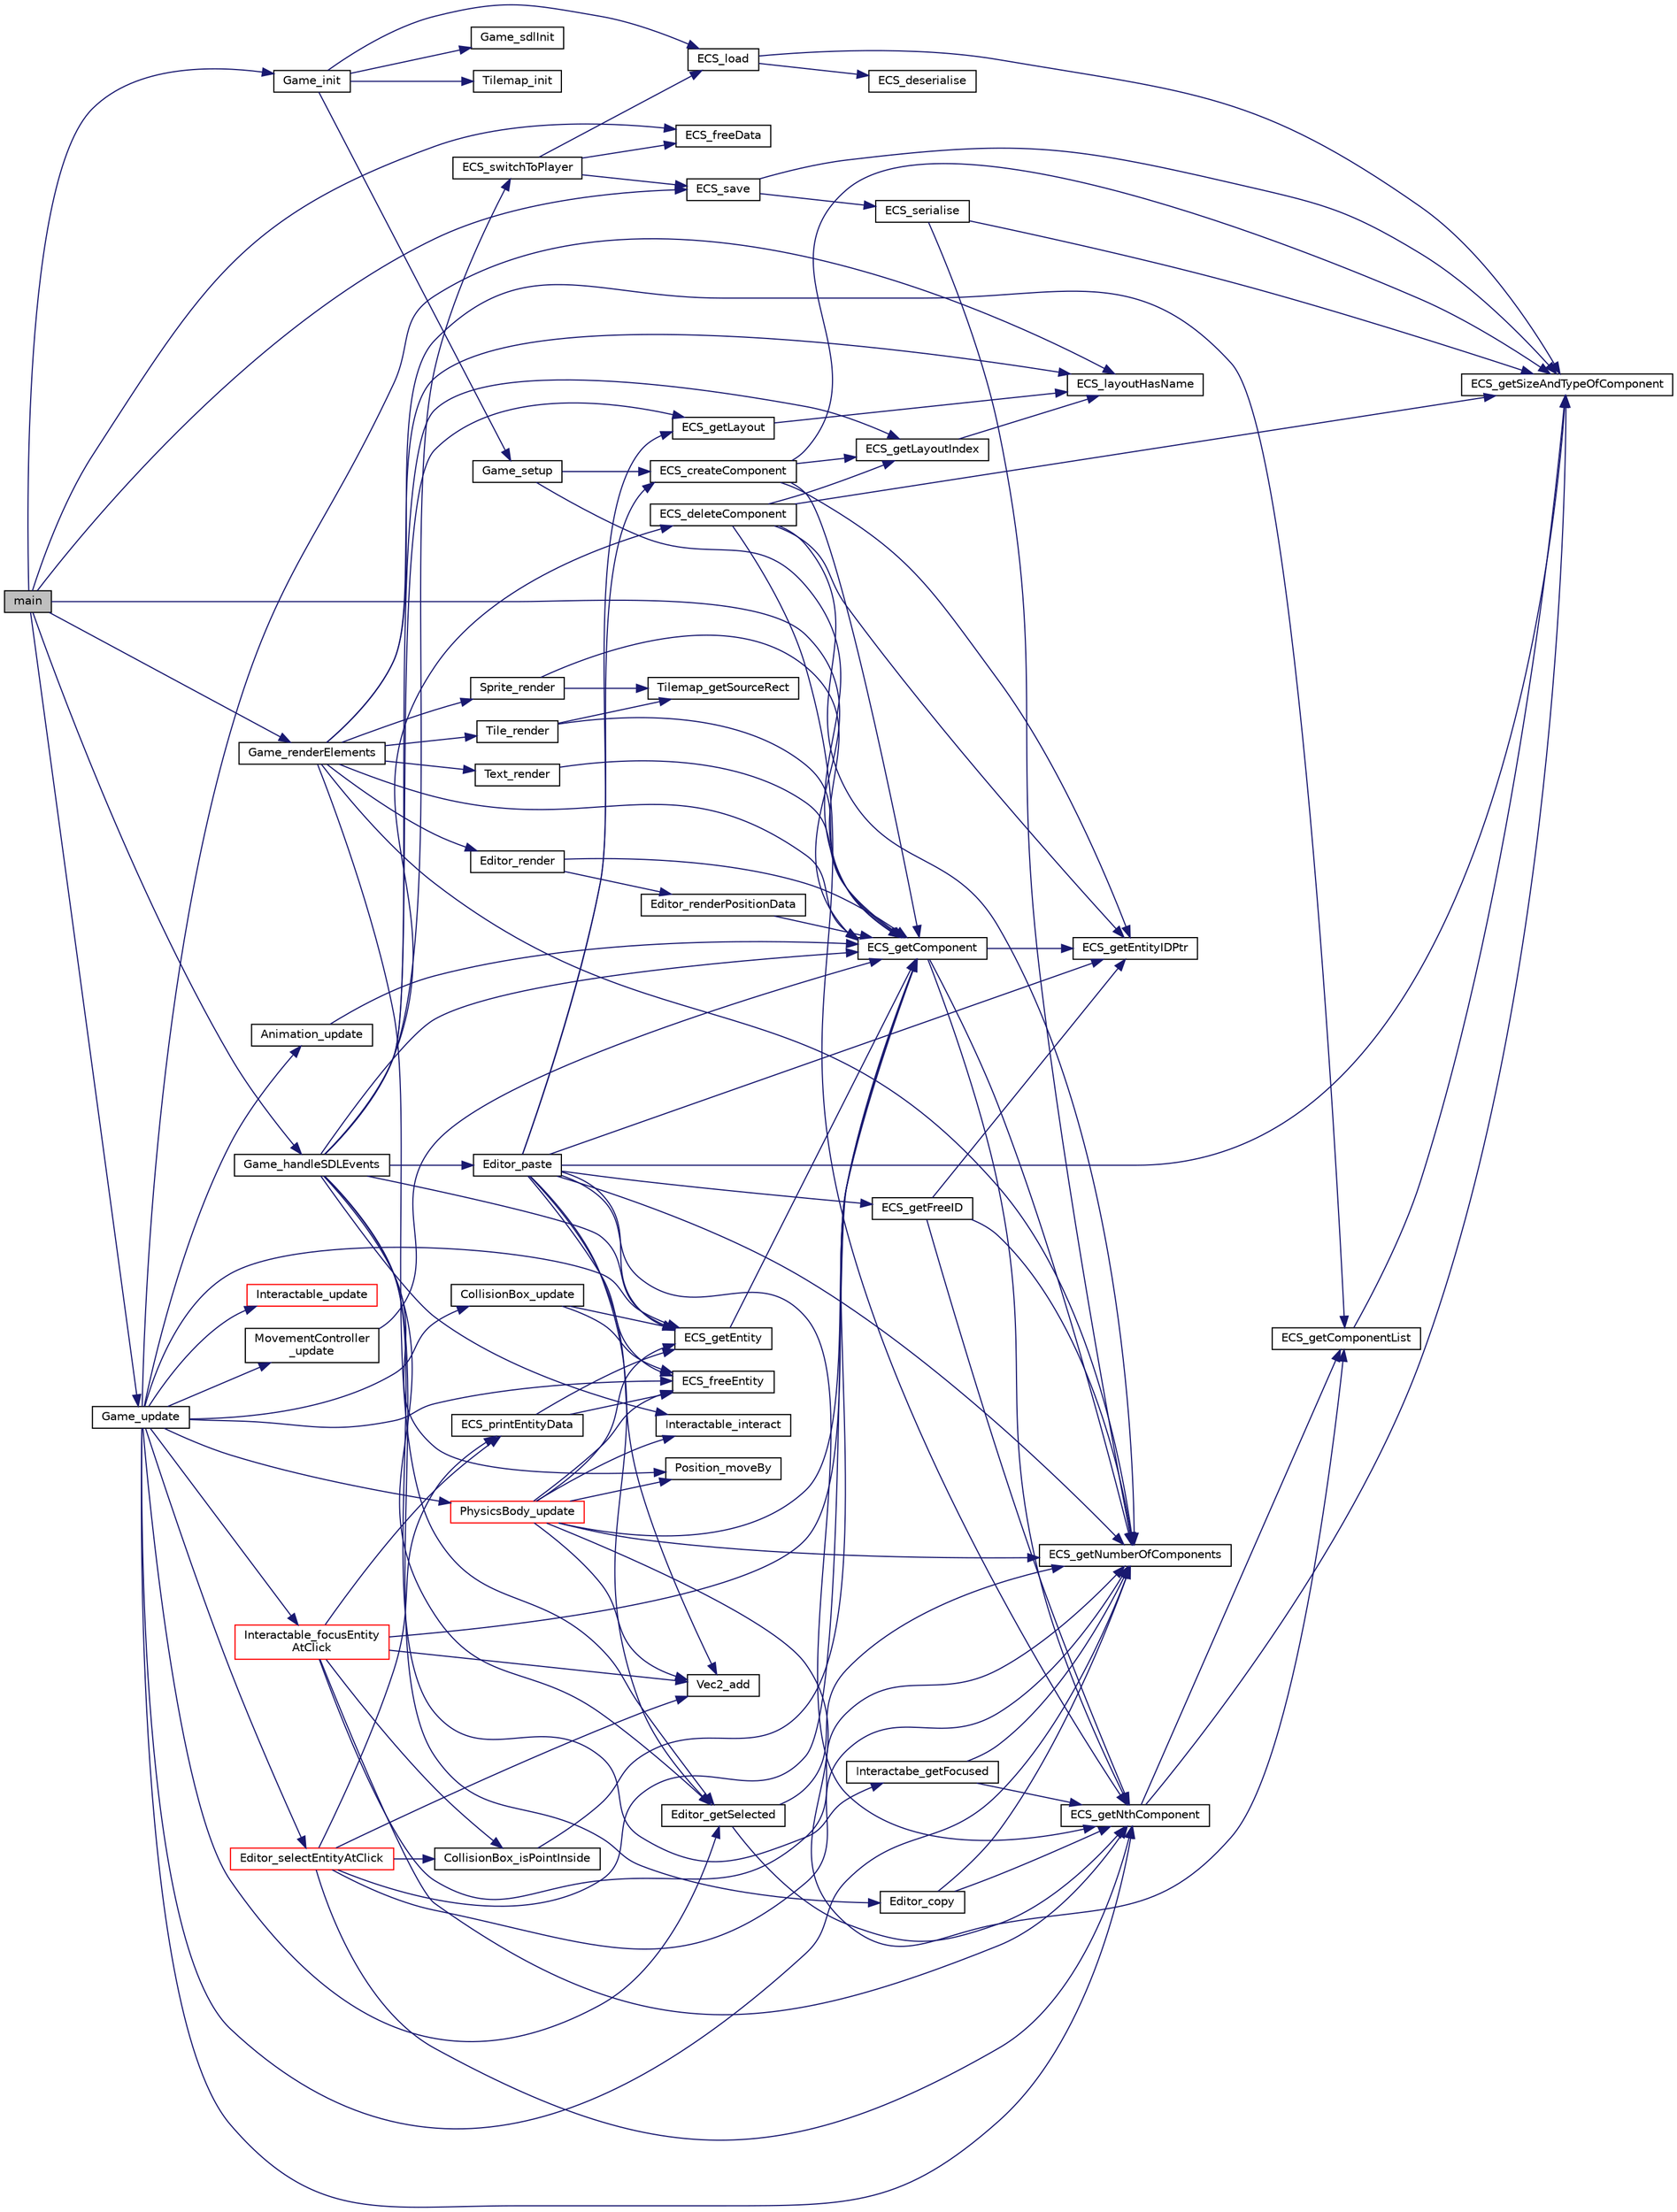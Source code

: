 digraph "main"
{
 // LATEX_PDF_SIZE
  edge [fontname="Helvetica",fontsize="10",labelfontname="Helvetica",labelfontsize="10"];
  node [fontname="Helvetica",fontsize="10",shape=record];
  rankdir="LR";
  Node1 [label="main",height=0.2,width=0.4,color="black", fillcolor="grey75", style="filled", fontcolor="black",tooltip=" "];
  Node1 -> Node2 [color="midnightblue",fontsize="10",style="solid"];
  Node2 [label="ECS_freeData",height=0.2,width=0.4,color="black", fillcolor="white", style="filled",URL="$_e_c_s_8c.html#aab928d07e976d5615c2efaa075f70358",tooltip=" "];
  Node1 -> Node3 [color="midnightblue",fontsize="10",style="solid"];
  Node3 [label="ECS_getComponent",height=0.2,width=0.4,color="black", fillcolor="white", style="filled",URL="$_e_c_s_8c.html#aed416a426c4e471a5203374cf03ea86f",tooltip=" "];
  Node3 -> Node4 [color="midnightblue",fontsize="10",style="solid"];
  Node4 [label="ECS_getEntityIDPtr",height=0.2,width=0.4,color="black", fillcolor="white", style="filled",URL="$_e_c_s_8c.html#aca802be6fd112425bb560ef0272c99d8",tooltip=" "];
  Node3 -> Node5 [color="midnightblue",fontsize="10",style="solid"];
  Node5 [label="ECS_getNthComponent",height=0.2,width=0.4,color="black", fillcolor="white", style="filled",URL="$_e_c_s_8c.html#a502db47e783a46764a323c04c4a4f42c",tooltip=" "];
  Node5 -> Node6 [color="midnightblue",fontsize="10",style="solid"];
  Node6 [label="ECS_getComponentList",height=0.2,width=0.4,color="black", fillcolor="white", style="filled",URL="$_e_c_s_8c.html#a7d1878011294407e746f9c5300cde210",tooltip=" "];
  Node6 -> Node7 [color="midnightblue",fontsize="10",style="solid"];
  Node7 [label="ECS_getSizeAndTypeOfComponent",height=0.2,width=0.4,color="black", fillcolor="white", style="filled",URL="$_e_c_s_8c.html#abbd0af0b96da7d9033e545d9204fd371",tooltip=" "];
  Node5 -> Node7 [color="midnightblue",fontsize="10",style="solid"];
  Node3 -> Node8 [color="midnightblue",fontsize="10",style="solid"];
  Node8 [label="ECS_getNumberOfComponents",height=0.2,width=0.4,color="black", fillcolor="white", style="filled",URL="$_e_c_s_8c.html#a631bfc25a33ae6773eb9173dc568b138",tooltip=" "];
  Node1 -> Node9 [color="midnightblue",fontsize="10",style="solid"];
  Node9 [label="ECS_save",height=0.2,width=0.4,color="black", fillcolor="white", style="filled",URL="$_e_c_s_8c.html#abc5bc356c810020e1b30c1ec0c1f3f81",tooltip=" "];
  Node9 -> Node7 [color="midnightblue",fontsize="10",style="solid"];
  Node9 -> Node10 [color="midnightblue",fontsize="10",style="solid"];
  Node10 [label="ECS_serialise",height=0.2,width=0.4,color="black", fillcolor="white", style="filled",URL="$_e_c_s_8c.html#a386edcab0e6d608a0f490d1db71f9bc2",tooltip=" "];
  Node10 -> Node8 [color="midnightblue",fontsize="10",style="solid"];
  Node10 -> Node7 [color="midnightblue",fontsize="10",style="solid"];
  Node1 -> Node11 [color="midnightblue",fontsize="10",style="solid"];
  Node11 [label="Game_handleSDLEvents",height=0.2,width=0.4,color="black", fillcolor="white", style="filled",URL="$_game_8c.html#a9911473d14630a4538712be4c4ae08ef",tooltip=" "];
  Node11 -> Node12 [color="midnightblue",fontsize="10",style="solid"];
  Node12 [label="ECS_deleteComponent",height=0.2,width=0.4,color="black", fillcolor="white", style="filled",URL="$_e_c_s_8c.html#a38a6c171b970fed9827c6240571685c4",tooltip=" "];
  Node12 -> Node4 [color="midnightblue",fontsize="10",style="solid"];
  Node12 -> Node13 [color="midnightblue",fontsize="10",style="solid"];
  Node13 [label="ECS_getLayoutIndex",height=0.2,width=0.4,color="black", fillcolor="white", style="filled",URL="$_e_c_s_8c.html#a2454dee07d22915509a6dc18c1c7bfec",tooltip=" "];
  Node13 -> Node14 [color="midnightblue",fontsize="10",style="solid"];
  Node14 [label="ECS_layoutHasName",height=0.2,width=0.4,color="black", fillcolor="white", style="filled",URL="$_e_c_s_8c.html#aa0d4c1f274b10e4362d1d2425f8b661c",tooltip=" "];
  Node12 -> Node5 [color="midnightblue",fontsize="10",style="solid"];
  Node12 -> Node8 [color="midnightblue",fontsize="10",style="solid"];
  Node12 -> Node7 [color="midnightblue",fontsize="10",style="solid"];
  Node11 -> Node3 [color="midnightblue",fontsize="10",style="solid"];
  Node11 -> Node15 [color="midnightblue",fontsize="10",style="solid"];
  Node15 [label="ECS_getEntity",height=0.2,width=0.4,color="black", fillcolor="white", style="filled",URL="$_e_c_s_8c.html#a9c56e4a452bdea39ebee813646ecee83",tooltip=" "];
  Node15 -> Node3 [color="midnightblue",fontsize="10",style="solid"];
  Node11 -> Node16 [color="midnightblue",fontsize="10",style="solid"];
  Node16 [label="ECS_getLayout",height=0.2,width=0.4,color="black", fillcolor="white", style="filled",URL="$_e_c_s_8c.html#aec9590b537bc4cf1a37081c789b61969",tooltip=" "];
  Node16 -> Node14 [color="midnightblue",fontsize="10",style="solid"];
  Node11 -> Node13 [color="midnightblue",fontsize="10",style="solid"];
  Node11 -> Node17 [color="midnightblue",fontsize="10",style="solid"];
  Node17 [label="ECS_switchToPlayer",height=0.2,width=0.4,color="black", fillcolor="white", style="filled",URL="$_e_c_s_8c.html#a5ee7baf92e594c3c0a1c2cb0170df127",tooltip=" "];
  Node17 -> Node2 [color="midnightblue",fontsize="10",style="solid"];
  Node17 -> Node18 [color="midnightblue",fontsize="10",style="solid"];
  Node18 [label="ECS_load",height=0.2,width=0.4,color="black", fillcolor="white", style="filled",URL="$_e_c_s_8c.html#ab76a7717f7bc3824825a511588c577c6",tooltip=" "];
  Node18 -> Node19 [color="midnightblue",fontsize="10",style="solid"];
  Node19 [label="ECS_deserialise",height=0.2,width=0.4,color="black", fillcolor="white", style="filled",URL="$_e_c_s_8c.html#a19541577aec48c0861e5933c6e665c6d",tooltip=" "];
  Node18 -> Node7 [color="midnightblue",fontsize="10",style="solid"];
  Node17 -> Node9 [color="midnightblue",fontsize="10",style="solid"];
  Node11 -> Node20 [color="midnightblue",fontsize="10",style="solid"];
  Node20 [label="Editor_copy",height=0.2,width=0.4,color="black", fillcolor="white", style="filled",URL="$_editor_systems_8c.html#a9f949608a550d6d3ed3a528a9580bd18",tooltip=" "];
  Node20 -> Node5 [color="midnightblue",fontsize="10",style="solid"];
  Node20 -> Node8 [color="midnightblue",fontsize="10",style="solid"];
  Node11 -> Node21 [color="midnightblue",fontsize="10",style="solid"];
  Node21 [label="Editor_getSelected",height=0.2,width=0.4,color="black", fillcolor="white", style="filled",URL="$_editor_systems_8c.html#aff7a561b811a11cb63123e08d1200fd4",tooltip=" "];
  Node21 -> Node5 [color="midnightblue",fontsize="10",style="solid"];
  Node21 -> Node8 [color="midnightblue",fontsize="10",style="solid"];
  Node11 -> Node22 [color="midnightblue",fontsize="10",style="solid"];
  Node22 [label="Editor_paste",height=0.2,width=0.4,color="black", fillcolor="white", style="filled",URL="$_editor_systems_8c.html#aff3eddf012fafe777631e26bee40eabf",tooltip=" "];
  Node22 -> Node23 [color="midnightblue",fontsize="10",style="solid"];
  Node23 [label="ECS_createComponent",height=0.2,width=0.4,color="black", fillcolor="white", style="filled",URL="$_e_c_s_8c.html#a26b1c807141d22e5ca3e407fda22a9ea",tooltip=" "];
  Node23 -> Node3 [color="midnightblue",fontsize="10",style="solid"];
  Node23 -> Node4 [color="midnightblue",fontsize="10",style="solid"];
  Node23 -> Node13 [color="midnightblue",fontsize="10",style="solid"];
  Node23 -> Node7 [color="midnightblue",fontsize="10",style="solid"];
  Node22 -> Node24 [color="midnightblue",fontsize="10",style="solid"];
  Node24 [label="ECS_freeEntity",height=0.2,width=0.4,color="black", fillcolor="white", style="filled",URL="$_e_c_s_8c.html#a42aef0c5363771d491bc60b86c2cc642",tooltip=" "];
  Node22 -> Node15 [color="midnightblue",fontsize="10",style="solid"];
  Node22 -> Node4 [color="midnightblue",fontsize="10",style="solid"];
  Node22 -> Node25 [color="midnightblue",fontsize="10",style="solid"];
  Node25 [label="ECS_getFreeID",height=0.2,width=0.4,color="black", fillcolor="white", style="filled",URL="$_e_c_s_8c.html#a252835dd7eb060f5a586b7190d36aaea",tooltip=" "];
  Node25 -> Node4 [color="midnightblue",fontsize="10",style="solid"];
  Node25 -> Node5 [color="midnightblue",fontsize="10",style="solid"];
  Node25 -> Node8 [color="midnightblue",fontsize="10",style="solid"];
  Node22 -> Node16 [color="midnightblue",fontsize="10",style="solid"];
  Node22 -> Node5 [color="midnightblue",fontsize="10",style="solid"];
  Node22 -> Node8 [color="midnightblue",fontsize="10",style="solid"];
  Node22 -> Node7 [color="midnightblue",fontsize="10",style="solid"];
  Node22 -> Node21 [color="midnightblue",fontsize="10",style="solid"];
  Node22 -> Node26 [color="midnightblue",fontsize="10",style="solid"];
  Node26 [label="Vec2_add",height=0.2,width=0.4,color="black", fillcolor="white", style="filled",URL="$_math_8c.html#a171657a3bdb316ede2a2bb1f24a69446",tooltip=" "];
  Node11 -> Node27 [color="midnightblue",fontsize="10",style="solid"];
  Node27 [label="Interactabe_getFocused",height=0.2,width=0.4,color="black", fillcolor="white", style="filled",URL="$_interactable_systems_8c.html#a51d94afd2b9c02c6b0af04fcafa1b564",tooltip=" "];
  Node27 -> Node5 [color="midnightblue",fontsize="10",style="solid"];
  Node27 -> Node8 [color="midnightblue",fontsize="10",style="solid"];
  Node11 -> Node28 [color="midnightblue",fontsize="10",style="solid"];
  Node28 [label="Interactable_interact",height=0.2,width=0.4,color="black", fillcolor="white", style="filled",URL="$_interactable_systems_8c.html#a6e0478ade55d2948c19f10ace30de161",tooltip=" "];
  Node11 -> Node29 [color="midnightblue",fontsize="10",style="solid"];
  Node29 [label="Position_moveBy",height=0.2,width=0.4,color="black", fillcolor="white", style="filled",URL="$_position_systems_8c.html#a42daf09cfc2d6681a2623fa5b7d9bb96",tooltip=" "];
  Node1 -> Node30 [color="midnightblue",fontsize="10",style="solid"];
  Node30 [label="Game_init",height=0.2,width=0.4,color="black", fillcolor="white", style="filled",URL="$_game_8c.html#a1851b2ffb57454b79bbf468793fa1ddb",tooltip=" "];
  Node30 -> Node18 [color="midnightblue",fontsize="10",style="solid"];
  Node30 -> Node31 [color="midnightblue",fontsize="10",style="solid"];
  Node31 [label="Game_sdlInit",height=0.2,width=0.4,color="black", fillcolor="white", style="filled",URL="$_game_8c.html#a2a1844809b1c86ed8e46d4a5edb31609",tooltip=" "];
  Node30 -> Node32 [color="midnightblue",fontsize="10",style="solid"];
  Node32 [label="Game_setup",height=0.2,width=0.4,color="black", fillcolor="white", style="filled",URL="$_game_8c.html#a1476ad33e261f4f7e0aa253115eb4421",tooltip=" "];
  Node32 -> Node23 [color="midnightblue",fontsize="10",style="solid"];
  Node32 -> Node3 [color="midnightblue",fontsize="10",style="solid"];
  Node30 -> Node33 [color="midnightblue",fontsize="10",style="solid"];
  Node33 [label="Tilemap_init",height=0.2,width=0.4,color="black", fillcolor="white", style="filled",URL="$_tilemap_8c.html#afce15ed3368896ec368cee1e48af6231",tooltip=" "];
  Node1 -> Node34 [color="midnightblue",fontsize="10",style="solid"];
  Node34 [label="Game_renderElements",height=0.2,width=0.4,color="black", fillcolor="white", style="filled",URL="$_game_8c.html#ad46903a3036d0f002b4289b39410fa0a",tooltip=" "];
  Node34 -> Node3 [color="midnightblue",fontsize="10",style="solid"];
  Node34 -> Node6 [color="midnightblue",fontsize="10",style="solid"];
  Node34 -> Node8 [color="midnightblue",fontsize="10",style="solid"];
  Node34 -> Node14 [color="midnightblue",fontsize="10",style="solid"];
  Node34 -> Node21 [color="midnightblue",fontsize="10",style="solid"];
  Node34 -> Node35 [color="midnightblue",fontsize="10",style="solid"];
  Node35 [label="Editor_render",height=0.2,width=0.4,color="black", fillcolor="white", style="filled",URL="$_editor_systems_8c.html#a7bfec97c1f55f8265a882d023cbd4a01",tooltip=" "];
  Node35 -> Node3 [color="midnightblue",fontsize="10",style="solid"];
  Node35 -> Node36 [color="midnightblue",fontsize="10",style="solid"];
  Node36 [label="Editor_renderPositionData",height=0.2,width=0.4,color="black", fillcolor="white", style="filled",URL="$_editor_systems_8c.html#ad08e7838f6b162c92832272682e8a159",tooltip=" "];
  Node36 -> Node3 [color="midnightblue",fontsize="10",style="solid"];
  Node34 -> Node37 [color="midnightblue",fontsize="10",style="solid"];
  Node37 [label="Sprite_render",height=0.2,width=0.4,color="black", fillcolor="white", style="filled",URL="$_sprite_systems_8c.html#a7cd5ea58f13ffe26b561c7363c95468f",tooltip=" "];
  Node37 -> Node3 [color="midnightblue",fontsize="10",style="solid"];
  Node37 -> Node38 [color="midnightblue",fontsize="10",style="solid"];
  Node38 [label="Tilemap_getSourceRect",height=0.2,width=0.4,color="black", fillcolor="white", style="filled",URL="$_tilemap_8c.html#a987609327a251f6182700350b025bdfc",tooltip=" "];
  Node34 -> Node39 [color="midnightblue",fontsize="10",style="solid"];
  Node39 [label="Text_render",height=0.2,width=0.4,color="black", fillcolor="white", style="filled",URL="$_text_systems_8c.html#aa5104e8dce4af5629f333e88f1abdcf5",tooltip=" "];
  Node39 -> Node3 [color="midnightblue",fontsize="10",style="solid"];
  Node34 -> Node40 [color="midnightblue",fontsize="10",style="solid"];
  Node40 [label="Tile_render",height=0.2,width=0.4,color="black", fillcolor="white", style="filled",URL="$_tile_systems_8c.html#ae9c1fd008c218c79accea06526890d50",tooltip=" "];
  Node40 -> Node3 [color="midnightblue",fontsize="10",style="solid"];
  Node40 -> Node38 [color="midnightblue",fontsize="10",style="solid"];
  Node1 -> Node41 [color="midnightblue",fontsize="10",style="solid"];
  Node41 [label="Game_update",height=0.2,width=0.4,color="black", fillcolor="white", style="filled",URL="$_game_8c.html#a1fdb232da8445ef611c99a0baff40778",tooltip=" "];
  Node41 -> Node42 [color="midnightblue",fontsize="10",style="solid"];
  Node42 [label="Animation_update",height=0.2,width=0.4,color="black", fillcolor="white", style="filled",URL="$_animation_systems_8c.html#afe1d29555e6729ef7382adc05449e9f5",tooltip=" "];
  Node42 -> Node3 [color="midnightblue",fontsize="10",style="solid"];
  Node41 -> Node43 [color="midnightblue",fontsize="10",style="solid"];
  Node43 [label="CollisionBox_update",height=0.2,width=0.4,color="black", fillcolor="white", style="filled",URL="$_collision_box_systems_8c.html#a8b6cf8bdbbfc2e06b3f5d971de4141d4",tooltip=" "];
  Node43 -> Node24 [color="midnightblue",fontsize="10",style="solid"];
  Node43 -> Node15 [color="midnightblue",fontsize="10",style="solid"];
  Node41 -> Node24 [color="midnightblue",fontsize="10",style="solid"];
  Node41 -> Node15 [color="midnightblue",fontsize="10",style="solid"];
  Node41 -> Node5 [color="midnightblue",fontsize="10",style="solid"];
  Node41 -> Node8 [color="midnightblue",fontsize="10",style="solid"];
  Node41 -> Node14 [color="midnightblue",fontsize="10",style="solid"];
  Node41 -> Node21 [color="midnightblue",fontsize="10",style="solid"];
  Node41 -> Node44 [color="midnightblue",fontsize="10",style="solid"];
  Node44 [label="Editor_selectEntityAtClick",height=0.2,width=0.4,color="red", fillcolor="white", style="filled",URL="$_editor_systems_8c.html#a0be42ead2aee7a61cbff0bedd5db3a78",tooltip=" "];
  Node44 -> Node45 [color="midnightblue",fontsize="10",style="solid"];
  Node45 [label="CollisionBox_isPointInside",height=0.2,width=0.4,color="black", fillcolor="white", style="filled",URL="$_collision_box_systems_8c.html#aaa64d01005e915c93f76dfaffa29db45",tooltip=" "];
  Node45 -> Node3 [color="midnightblue",fontsize="10",style="solid"];
  Node44 -> Node3 [color="midnightblue",fontsize="10",style="solid"];
  Node44 -> Node5 [color="midnightblue",fontsize="10",style="solid"];
  Node44 -> Node8 [color="midnightblue",fontsize="10",style="solid"];
  Node44 -> Node46 [color="midnightblue",fontsize="10",style="solid"];
  Node46 [label="ECS_printEntityData",height=0.2,width=0.4,color="black", fillcolor="white", style="filled",URL="$_e_c_s_8c.html#ab7771cd068d13fb1560388b4114a6343",tooltip=" "];
  Node46 -> Node24 [color="midnightblue",fontsize="10",style="solid"];
  Node46 -> Node15 [color="midnightblue",fontsize="10",style="solid"];
  Node44 -> Node26 [color="midnightblue",fontsize="10",style="solid"];
  Node41 -> Node49 [color="midnightblue",fontsize="10",style="solid"];
  Node49 [label="Interactable_focusEntity\lAtClick",height=0.2,width=0.4,color="red", fillcolor="white", style="filled",URL="$_interactable_systems_8c.html#ae85fd338eff1e8618710640569df7b4b",tooltip=" "];
  Node49 -> Node45 [color="midnightblue",fontsize="10",style="solid"];
  Node49 -> Node3 [color="midnightblue",fontsize="10",style="solid"];
  Node49 -> Node5 [color="midnightblue",fontsize="10",style="solid"];
  Node49 -> Node8 [color="midnightblue",fontsize="10",style="solid"];
  Node49 -> Node46 [color="midnightblue",fontsize="10",style="solid"];
  Node49 -> Node26 [color="midnightblue",fontsize="10",style="solid"];
  Node41 -> Node52 [color="midnightblue",fontsize="10",style="solid"];
  Node52 [label="Interactable_update",height=0.2,width=0.4,color="red", fillcolor="white", style="filled",URL="$_interactable_systems_8c.html#ab7e982b57adb8ff955d90d40e890dfaf",tooltip=" "];
  Node41 -> Node54 [color="midnightblue",fontsize="10",style="solid"];
  Node54 [label="MovementController\l_update",height=0.2,width=0.4,color="black", fillcolor="white", style="filled",URL="$_movement_controller_systems_8c.html#a5ea77c1e2af2da813df457d78093e35a",tooltip=" "];
  Node54 -> Node3 [color="midnightblue",fontsize="10",style="solid"];
  Node41 -> Node55 [color="midnightblue",fontsize="10",style="solid"];
  Node55 [label="PhysicsBody_update",height=0.2,width=0.4,color="red", fillcolor="white", style="filled",URL="$_physics_body_systems_8c.html#a9c1b8a179631ae38cf3b6ab4265fb44e",tooltip=" "];
  Node55 -> Node24 [color="midnightblue",fontsize="10",style="solid"];
  Node55 -> Node3 [color="midnightblue",fontsize="10",style="solid"];
  Node55 -> Node6 [color="midnightblue",fontsize="10",style="solid"];
  Node55 -> Node15 [color="midnightblue",fontsize="10",style="solid"];
  Node55 -> Node8 [color="midnightblue",fontsize="10",style="solid"];
  Node55 -> Node28 [color="midnightblue",fontsize="10",style="solid"];
  Node55 -> Node29 [color="midnightblue",fontsize="10",style="solid"];
  Node55 -> Node26 [color="midnightblue",fontsize="10",style="solid"];
}
